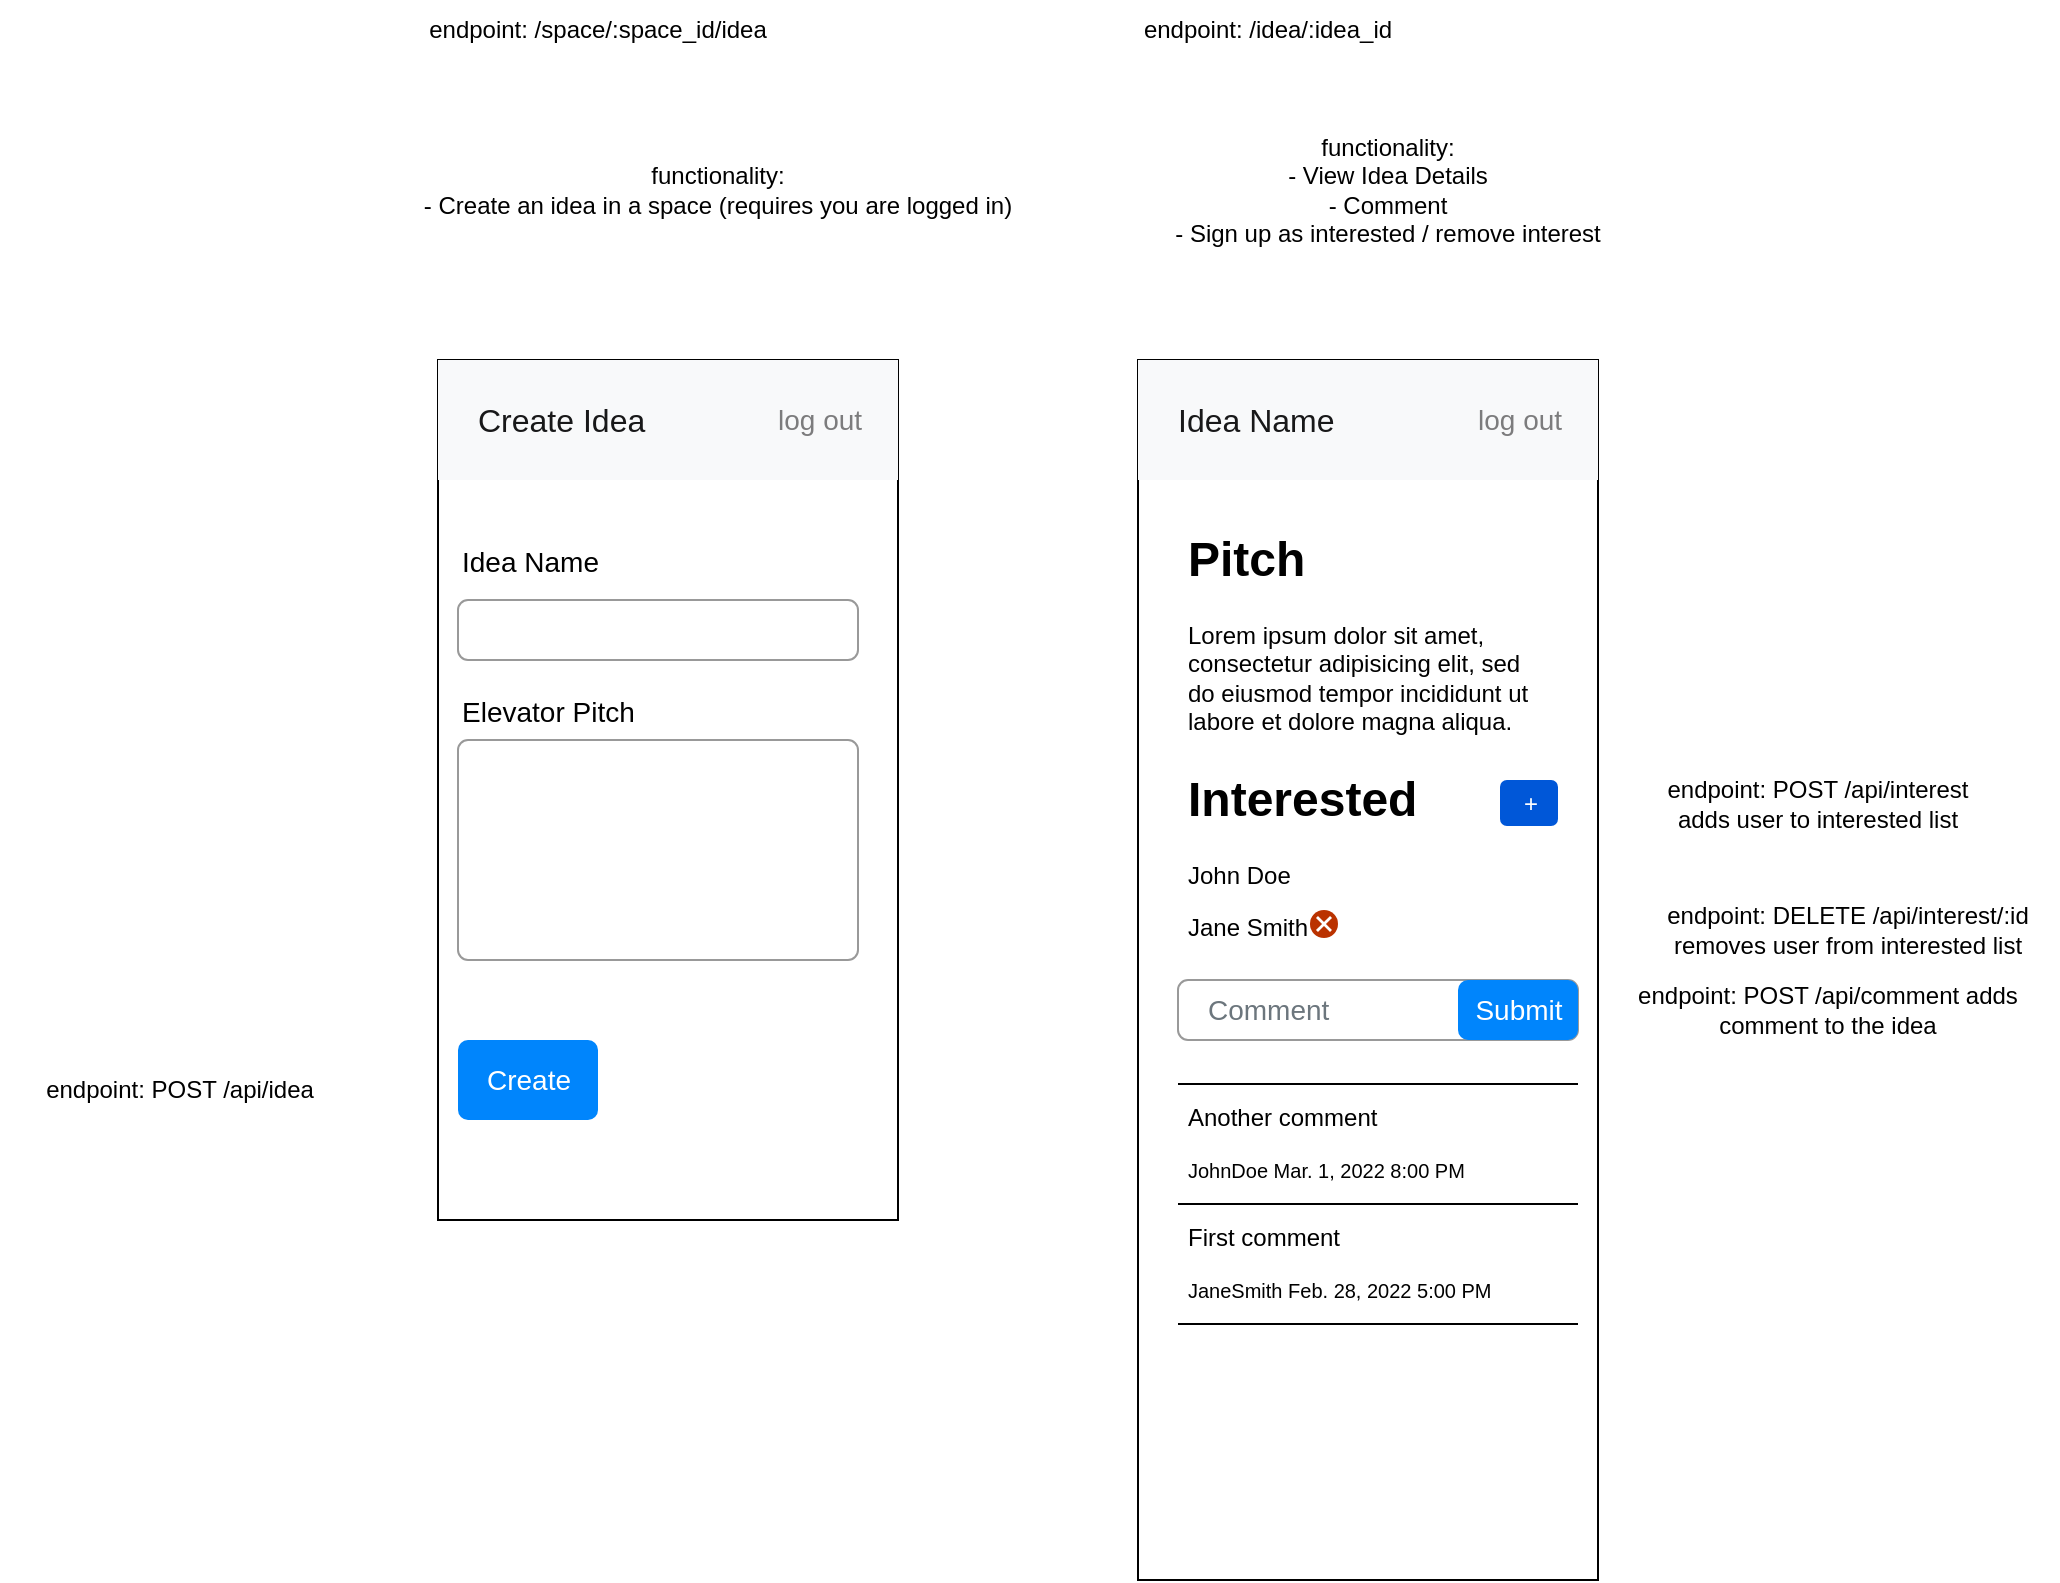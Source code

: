 <mxfile>
    <diagram id="uQ3XI5dzIqyW9PwJZxHi" name="Page-1">
        <mxGraphModel dx="1467" dy="474" grid="1" gridSize="10" guides="1" tooltips="1" connect="1" arrows="1" fold="1" page="1" pageScale="1" pageWidth="850" pageHeight="1100" math="0" shadow="0">
            <root>
                <mxCell id="0"/>
                <mxCell id="1" parent="0"/>
                <mxCell id="2" value="endpoint: /idea/:idea_id" style="text;html=1;strokeColor=none;fillColor=none;align=center;verticalAlign=middle;whiteSpace=wrap;rounded=0;" parent="1" vertex="1">
                    <mxGeometry x="200" y="70" width="150" height="30" as="geometry"/>
                </mxCell>
                <mxCell id="3" value="functionality:&lt;br&gt;- View Idea Details&lt;br&gt;- Comment&lt;br&gt;- Sign up as interested / remove interest" style="text;html=1;strokeColor=none;fillColor=none;align=center;verticalAlign=middle;whiteSpace=wrap;rounded=0;" parent="1" vertex="1">
                    <mxGeometry x="200" y="130" width="270" height="70" as="geometry"/>
                </mxCell>
                <mxCell id="5" value="" style="rounded=0;whiteSpace=wrap;html=1;" parent="1" vertex="1">
                    <mxGeometry x="210" y="250" width="230" height="610" as="geometry"/>
                </mxCell>
                <mxCell id="31" value="" style="html=1;shadow=0;dashed=0;fillColor=#F8F9FA;strokeColor=none;fontSize=16;fontColor=#7C7C7D;align=right;spacing=15;" parent="1" vertex="1">
                    <mxGeometry x="210" y="250" width="230" height="60" as="geometry"/>
                </mxCell>
                <mxCell id="32" value="Idea Name" style="strokeColor=none;html=1;whiteSpace=wrap;fillColor=none;fontColor=#181819;align=left;fontSize=16;spacing=10;" parent="31" vertex="1">
                    <mxGeometry width="130" height="40" relative="1" as="geometry">
                        <mxPoint x="10" y="10" as="offset"/>
                    </mxGeometry>
                </mxCell>
                <mxCell id="35" value="log out" style="strokeColor=none;html=1;whiteSpace=wrap;fillColor=none;fontColor=#7C7C7D;align=left;fontSize=14;spacing=10;" parent="31" vertex="1">
                    <mxGeometry width="70" height="40" relative="1" as="geometry">
                        <mxPoint x="160" y="10" as="offset"/>
                    </mxGeometry>
                </mxCell>
                <mxCell id="36" value="endpoint: /space/:space_id/idea" style="text;html=1;strokeColor=none;fillColor=none;align=center;verticalAlign=middle;whiteSpace=wrap;rounded=0;" parent="1" vertex="1">
                    <mxGeometry x="-150" y="70" width="180" height="30" as="geometry"/>
                </mxCell>
                <mxCell id="37" value="functionality:&lt;br&gt;- Create an idea in a space (requires you are logged in)&lt;br&gt;" style="text;html=1;strokeColor=none;fillColor=none;align=center;verticalAlign=middle;whiteSpace=wrap;rounded=0;" parent="1" vertex="1">
                    <mxGeometry x="-150" y="130" width="300" height="70" as="geometry"/>
                </mxCell>
                <mxCell id="38" value="" style="rounded=0;whiteSpace=wrap;html=1;" parent="1" vertex="1">
                    <mxGeometry x="-140" y="250" width="230" height="430" as="geometry"/>
                </mxCell>
                <mxCell id="39" value="" style="html=1;shadow=0;dashed=0;fillColor=#F8F9FA;strokeColor=none;fontSize=16;fontColor=#7C7C7D;align=right;spacing=15;" parent="1" vertex="1">
                    <mxGeometry x="-140" y="250" width="230" height="60" as="geometry"/>
                </mxCell>
                <mxCell id="40" value="Create Idea" style="strokeColor=none;html=1;whiteSpace=wrap;fillColor=none;fontColor=#181819;align=left;fontSize=16;spacing=10;" parent="39" vertex="1">
                    <mxGeometry width="130" height="40" relative="1" as="geometry">
                        <mxPoint x="10" y="10" as="offset"/>
                    </mxGeometry>
                </mxCell>
                <mxCell id="41" value="log out" style="strokeColor=none;html=1;whiteSpace=wrap;fillColor=none;fontColor=#7C7C7D;align=left;fontSize=14;spacing=10;" parent="39" vertex="1">
                    <mxGeometry width="70" height="40" relative="1" as="geometry">
                        <mxPoint x="160" y="10" as="offset"/>
                    </mxGeometry>
                </mxCell>
                <mxCell id="42" value="Idea Name" style="fillColor=none;strokeColor=none;align=left;fontSize=14;" parent="1" vertex="1">
                    <mxGeometry width="260" height="40" relative="1" as="geometry">
                        <mxPoint x="-130" y="330" as="offset"/>
                    </mxGeometry>
                </mxCell>
                <mxCell id="43" value="" style="html=1;shadow=0;dashed=0;shape=mxgraph.bootstrap.rrect;rSize=5;fillColor=none;strokeColor=#999999;align=left;spacing=15;fontSize=14;fontColor=#6C767D;" parent="1" vertex="1">
                    <mxGeometry width="200" height="30" relative="1" as="geometry">
                        <mxPoint x="-130" y="370" as="offset"/>
                    </mxGeometry>
                </mxCell>
                <mxCell id="45" value="Elevator Pitch" style="fillColor=none;strokeColor=none;align=left;fontSize=14;" parent="1" vertex="1">
                    <mxGeometry width="260" height="40" relative="1" as="geometry">
                        <mxPoint x="-130" y="405" as="offset"/>
                    </mxGeometry>
                </mxCell>
                <mxCell id="46" value="" style="html=1;shadow=0;dashed=0;shape=mxgraph.bootstrap.rrect;rSize=5;fillColor=none;strokeColor=#999999;align=left;spacing=15;fontSize=14;fontColor=#6C767D;" parent="1" vertex="1">
                    <mxGeometry width="200" height="110" relative="1" as="geometry">
                        <mxPoint x="-130" y="440" as="offset"/>
                    </mxGeometry>
                </mxCell>
                <mxCell id="48" value="Create" style="html=1;shadow=0;dashed=0;shape=mxgraph.bootstrap.rrect;rSize=5;fillColor=#0085FC;strokeColor=none;align=center;fontSize=14;fontColor=#FFFFFF;" parent="1" vertex="1">
                    <mxGeometry width="70" height="40" relative="1" as="geometry">
                        <mxPoint x="-130" y="590" as="offset"/>
                    </mxGeometry>
                </mxCell>
                <mxCell id="52" value="&lt;h1&gt;Pitch&lt;/h1&gt;&lt;p&gt;Lorem ipsum dolor sit amet, consectetur adipisicing elit, sed do eiusmod tempor incididunt ut labore et dolore magna aliqua.&lt;/p&gt;" style="text;html=1;strokeColor=none;fillColor=none;spacing=5;spacingTop=-20;whiteSpace=wrap;overflow=hidden;rounded=0;" parent="1" vertex="1">
                    <mxGeometry x="230" y="330" width="190" height="120" as="geometry"/>
                </mxCell>
                <mxCell id="53" value="&lt;h1&gt;Interested&lt;/h1&gt;&lt;p&gt;John Doe&lt;/p&gt;&lt;p&gt;Jane Smith&lt;/p&gt;" style="text;html=1;strokeColor=none;fillColor=none;spacing=5;spacingTop=-20;whiteSpace=wrap;overflow=hidden;rounded=0;" parent="1" vertex="1">
                    <mxGeometry x="230" y="450" width="190" height="120" as="geometry"/>
                </mxCell>
                <mxCell id="55" value="" style="html=1;shadow=0;dashed=0;shape=mxgraph.atlassian.close;fillColor=#BA3200;strokeColor=none;html=1;sketch=0;" parent="1" vertex="1">
                    <mxGeometry x="296" y="525" width="14" height="14" as="geometry"/>
                </mxCell>
                <mxCell id="56" value="+" style="rounded=1;fillColor=#0057D8;strokeColor=none;html=1;fontColor=#ffffff;align=center;verticalAlign=middle;fontStyle=0;fontSize=12;sketch=0;" parent="1" vertex="1">
                    <mxGeometry x="391" y="460" width="29" height="23" as="geometry"/>
                </mxCell>
                <mxCell id="58" value="Comment" style="html=1;shadow=0;dashed=0;shape=mxgraph.bootstrap.rrect;rSize=5;fillColor=#ffffff;strokeColor=#999999;align=left;spacing=15;fontSize=14;fontColor=#6C767D;" parent="1" vertex="1">
                    <mxGeometry x="230" y="560" width="200" height="30" as="geometry"/>
                </mxCell>
                <mxCell id="62" value="Submit" style="html=1;shadow=0;dashed=0;shape=mxgraph.bootstrap.rrect;rSize=5;fillColor=#0085FC;strokeColor=none;align=center;spacing=15;fontSize=14;fontColor=#ffffff;" parent="1" vertex="1">
                    <mxGeometry x="370" y="560" width="60" height="30" as="geometry"/>
                </mxCell>
                <mxCell id="65" value="endpoint: POST /api/idea" style="text;html=1;strokeColor=none;fillColor=none;align=center;verticalAlign=middle;whiteSpace=wrap;rounded=0;" parent="1" vertex="1">
                    <mxGeometry x="-359" y="600" width="180" height="30" as="geometry"/>
                </mxCell>
                <mxCell id="66" value="endpoint: POST /api/interest adds user to interested list" style="text;html=1;strokeColor=none;fillColor=none;align=center;verticalAlign=middle;whiteSpace=wrap;rounded=0;" parent="1" vertex="1">
                    <mxGeometry x="460" y="456.5" width="180" height="30" as="geometry"/>
                </mxCell>
                <mxCell id="67" value="endpoint: DELETE /api/interest/:id removes user from interested list" style="text;html=1;strokeColor=none;fillColor=none;align=center;verticalAlign=middle;whiteSpace=wrap;rounded=0;" parent="1" vertex="1">
                    <mxGeometry x="460" y="520" width="210" height="30" as="geometry"/>
                </mxCell>
                <mxCell id="68" value="endpoint: POST /api/comment adds comment to the idea" style="text;html=1;strokeColor=none;fillColor=none;align=center;verticalAlign=middle;whiteSpace=wrap;rounded=0;" parent="1" vertex="1">
                    <mxGeometry x="450" y="560" width="210" height="30" as="geometry"/>
                </mxCell>
                <mxCell id="69" value="&lt;p&gt;&lt;span style=&quot;font-size: 12px ; font-weight: normal&quot;&gt;Another comment&lt;/span&gt;&lt;/p&gt;&lt;p&gt;&lt;span style=&quot;font-size: 10px&quot;&gt;JohnDoe&amp;nbsp;Mar. 1, 2022 8:00 PM&lt;/span&gt;&lt;/p&gt;" style="text;html=1;strokeColor=none;fillColor=none;spacing=5;spacingTop=-20;whiteSpace=wrap;overflow=hidden;rounded=0;" parent="1" vertex="1">
                    <mxGeometry x="230" y="620" width="190" height="90" as="geometry"/>
                </mxCell>
                <mxCell id="70" value="&lt;p&gt;&lt;span style=&quot;font-size: 12px ; font-weight: normal&quot;&gt;First comment&lt;/span&gt;&lt;/p&gt;&lt;p&gt;&lt;span style=&quot;font-size: 10px&quot;&gt;JaneSmith Feb. 28, 2022 5:00 PM&lt;/span&gt;&lt;/p&gt;" style="text;html=1;strokeColor=none;fillColor=none;spacing=5;spacingTop=-20;whiteSpace=wrap;overflow=hidden;rounded=0;" parent="1" vertex="1">
                    <mxGeometry x="230" y="680" width="190" height="90" as="geometry"/>
                </mxCell>
                <mxCell id="71" value="" style="line;strokeWidth=1;rotatable=0;dashed=0;labelPosition=right;align=left;verticalAlign=middle;spacingTop=0;spacingLeft=6;points=[];portConstraint=eastwest;fontSize=10;" parent="1" vertex="1">
                    <mxGeometry x="230" y="667" width="200" height="10" as="geometry"/>
                </mxCell>
                <mxCell id="72" value="" style="line;strokeWidth=1;rotatable=0;dashed=0;labelPosition=right;align=left;verticalAlign=middle;spacingTop=0;spacingLeft=6;points=[];portConstraint=eastwest;fontSize=10;" parent="1" vertex="1">
                    <mxGeometry x="230" y="607" width="200" height="10" as="geometry"/>
                </mxCell>
                <mxCell id="73" value="" style="line;strokeWidth=1;rotatable=0;dashed=0;labelPosition=right;align=left;verticalAlign=middle;spacingTop=0;spacingLeft=6;points=[];portConstraint=eastwest;fontSize=10;" parent="1" vertex="1">
                    <mxGeometry x="230" y="727" width="200" height="10" as="geometry"/>
                </mxCell>
            </root>
        </mxGraphModel>
    </diagram>
</mxfile>